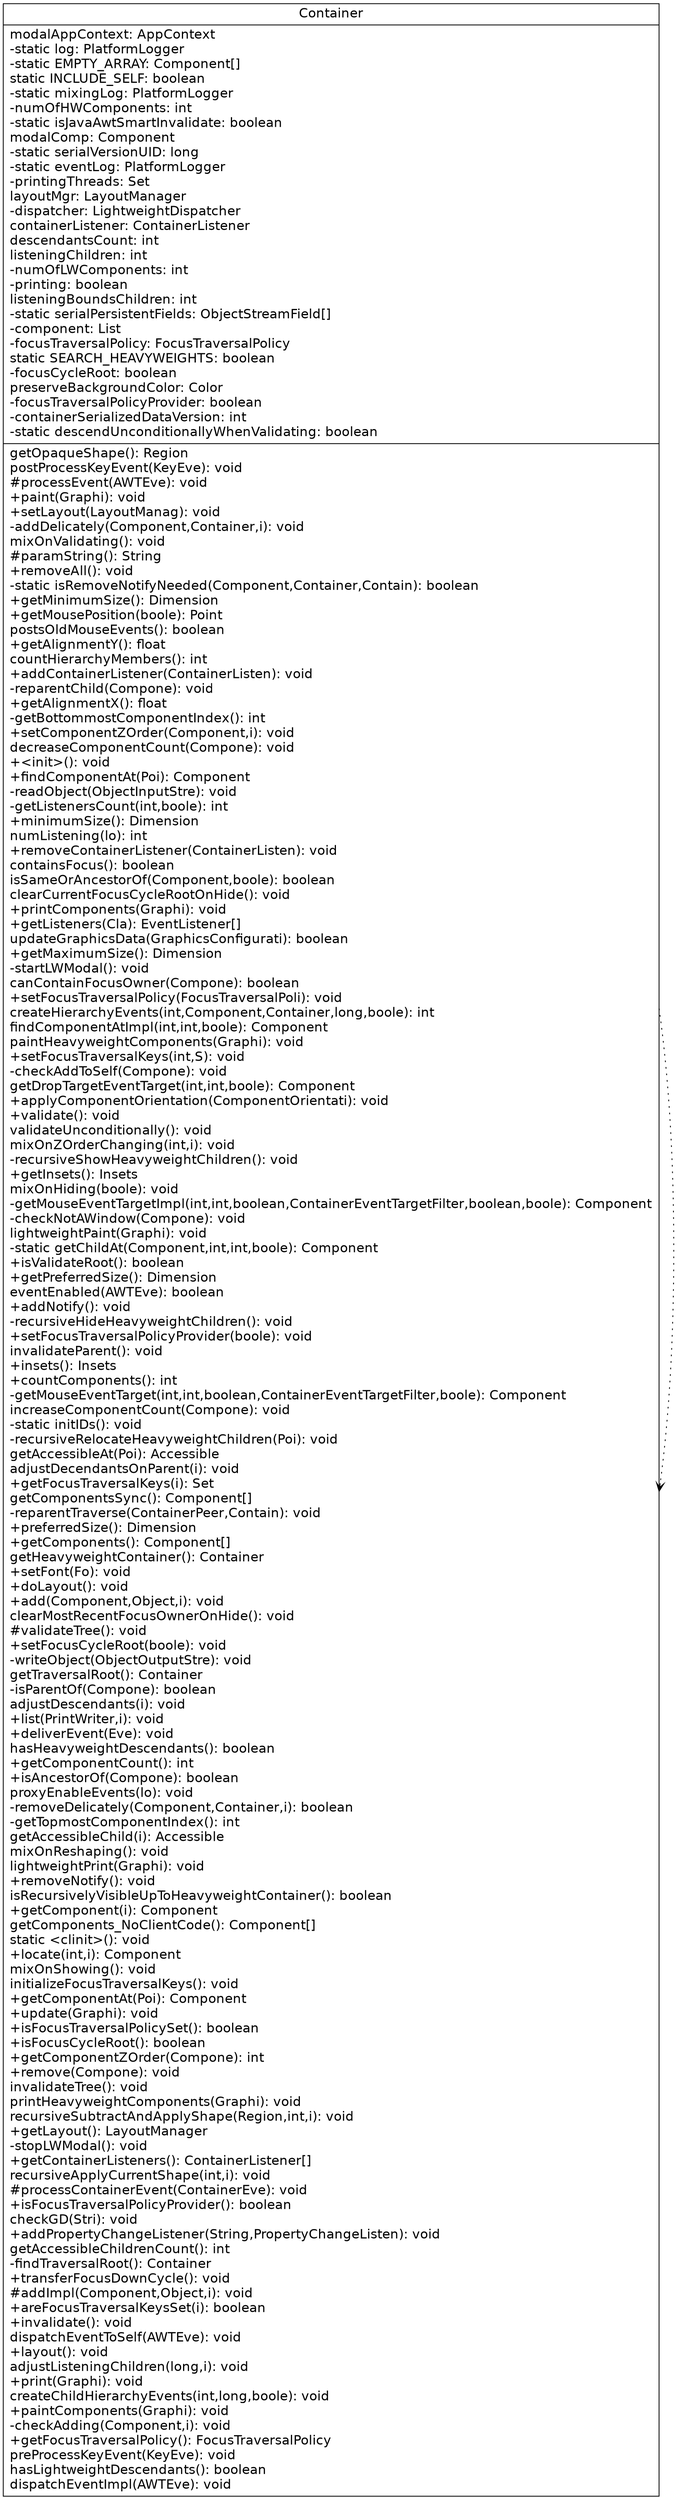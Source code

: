 digraph G{
	fontname = "Bitstream Vera Sans"
	fontsize = 16

node [
	fontname = "Bitstream Vera Sans"
	fontsize = 16

 shape = "record"
]
edge [
	fontname = "Bitstream Vera Sans"
	fontsize = 16
]
Container [ 
center=true
    label="{Container|modalAppContext: AppContext \l-static log: PlatformLogger \l-static EMPTY_ARRAY: Component[] \lstatic INCLUDE_SELF: boolean \l-static mixingLog: PlatformLogger \l-numOfHWComponents: int \l-static isJavaAwtSmartInvalidate: boolean \lmodalComp: Component \l-static serialVersionUID: long \l-static eventLog: PlatformLogger \l-printingThreads: Set \llayoutMgr: LayoutManager \l-dispatcher: LightweightDispatcher \lcontainerListener: ContainerListener \ldescendantsCount: int \llisteningChildren: int \l-numOfLWComponents: int \l-printing: boolean \llisteningBoundsChildren: int \l-static serialPersistentFields: ObjectStreamField[] \l-component: List \l-focusTraversalPolicy: FocusTraversalPolicy \lstatic SEARCH_HEAVYWEIGHTS: boolean \l-focusCycleRoot: boolean \lpreserveBackgroundColor: Color \l-focusTraversalPolicyProvider: boolean \l-containerSerializedDataVersion: int \l-static descendUnconditionallyWhenValidating: boolean \l | getOpaqueShape(): Region\lpostProcessKeyEvent(KeyEve): void\l#processEvent(AWTEve): void\l+paint(Graphi): void\l+setLayout(LayoutManag): void\l-addDelicately(Component,Container,i): void\lmixOnValidating(): void\l#paramString(): String\l+removeAll(): void\l-static isRemoveNotifyNeeded(Component,Container,Contain): boolean\l+getMinimumSize(): Dimension\l+getMousePosition(boole): Point\lpostsOldMouseEvents(): boolean\l+getAlignmentY(): float\lcountHierarchyMembers(): int\l+addContainerListener(ContainerListen): void\l-reparentChild(Compone): void\l+getAlignmentX(): float\l-getBottommostComponentIndex(): int\l+setComponentZOrder(Component,i): void\ldecreaseComponentCount(Compone): void\l+\<init\>(): void\l+findComponentAt(Poi): Component\l-readObject(ObjectInputStre): void\l-getListenersCount(int,boole): int\l+minimumSize(): Dimension\lnumListening(lo): int\l+removeContainerListener(ContainerListen): void\lcontainsFocus(): boolean\lisSameOrAncestorOf(Component,boole): boolean\lclearCurrentFocusCycleRootOnHide(): void\l+printComponents(Graphi): void\l+getListeners(Cla): EventListener[]\lupdateGraphicsData(GraphicsConfigurati): boolean\l+getMaximumSize(): Dimension\l-startLWModal(): void\lcanContainFocusOwner(Compone): boolean\l+setFocusTraversalPolicy(FocusTraversalPoli): void\lcreateHierarchyEvents(int,Component,Container,long,boole): int\lfindComponentAtImpl(int,int,boole): Component\lpaintHeavyweightComponents(Graphi): void\l+setFocusTraversalKeys(int,S): void\l-checkAddToSelf(Compone): void\lgetDropTargetEventTarget(int,int,boole): Component\l+applyComponentOrientation(ComponentOrientati): void\l+validate(): void\lvalidateUnconditionally(): void\lmixOnZOrderChanging(int,i): void\l-recursiveShowHeavyweightChildren(): void\l+getInsets(): Insets\lmixOnHiding(boole): void\l-getMouseEventTargetImpl(int,int,boolean,ContainerEventTargetFilter,boolean,boole): Component\l-checkNotAWindow(Compone): void\llightweightPaint(Graphi): void\l-static getChildAt(Component,int,int,boole): Component\l+isValidateRoot(): boolean\l+getPreferredSize(): Dimension\leventEnabled(AWTEve): boolean\l+addNotify(): void\l-recursiveHideHeavyweightChildren(): void\l+setFocusTraversalPolicyProvider(boole): void\linvalidateParent(): void\l+insets(): Insets\l+countComponents(): int\l-getMouseEventTarget(int,int,boolean,ContainerEventTargetFilter,boole): Component\lincreaseComponentCount(Compone): void\l-static initIDs(): void\l-recursiveRelocateHeavyweightChildren(Poi): void\lgetAccessibleAt(Poi): Accessible\ladjustDecendantsOnParent(i): void\l+getFocusTraversalKeys(i): Set\lgetComponentsSync(): Component[]\l-reparentTraverse(ContainerPeer,Contain): void\l+preferredSize(): Dimension\l+getComponents(): Component[]\lgetHeavyweightContainer(): Container\l+setFont(Fo): void\l+doLayout(): void\l+add(Component,Object,i): void\lclearMostRecentFocusOwnerOnHide(): void\l#validateTree(): void\l+setFocusCycleRoot(boole): void\l-writeObject(ObjectOutputStre): void\lgetTraversalRoot(): Container\l-isParentOf(Compone): boolean\ladjustDescendants(i): void\l+list(PrintWriter,i): void\l+deliverEvent(Eve): void\lhasHeavyweightDescendants(): boolean\l+getComponentCount(): int\l+isAncestorOf(Compone): boolean\lproxyEnableEvents(lo): void\l-removeDelicately(Component,Container,i): boolean\l-getTopmostComponentIndex(): int\lgetAccessibleChild(i): Accessible\lmixOnReshaping(): void\llightweightPrint(Graphi): void\l+removeNotify(): void\lisRecursivelyVisibleUpToHeavyweightContainer(): boolean\l+getComponent(i): Component\lgetComponents_NoClientCode(): Component[]\lstatic \<clinit\>(): void\l+locate(int,i): Component\lmixOnShowing(): void\linitializeFocusTraversalKeys(): void\l+getComponentAt(Poi): Component\l+update(Graphi): void\l+isFocusTraversalPolicySet(): boolean\l+isFocusCycleRoot(): boolean\l+getComponentZOrder(Compone): int\l+remove(Compone): void\linvalidateTree(): void\lprintHeavyweightComponents(Graphi): void\lrecursiveSubtractAndApplyShape(Region,int,i): void\l+getLayout(): LayoutManager\l-stopLWModal(): void\l+getContainerListeners(): ContainerListener[]\lrecursiveApplyCurrentShape(int,i): void\l#processContainerEvent(ContainerEve): void\l+isFocusTraversalPolicyProvider(): boolean\lcheckGD(Stri): void\l+addPropertyChangeListener(String,PropertyChangeListen): void\lgetAccessibleChildrenCount(): int\l-findTraversalRoot(): Container\l+transferFocusDownCycle(): void\l#addImpl(Component,Object,i): void\l+areFocusTraversalKeysSet(i): boolean\l+invalidate(): void\ldispatchEventToSelf(AWTEve): void\l+layout(): void\ladjustListeningChildren(long,i): void\l+print(Graphi): void\lcreateChildHierarchyEvents(int,long,boole): void\l+paintComponents(Graphi): void\l-checkAdding(Component,i): void\l+getFocusTraversalPolicy(): FocusTraversalPolicy\lpreProcessKeyEvent(KeyEve): void\lhasLightweightDescendants(): boolean\ldispatchEventImpl(AWTEve): void\l}"color = black
style = filled 
 fillcolor = white
]
Container -> Container[arrowhead = vee, style = dotted]


}